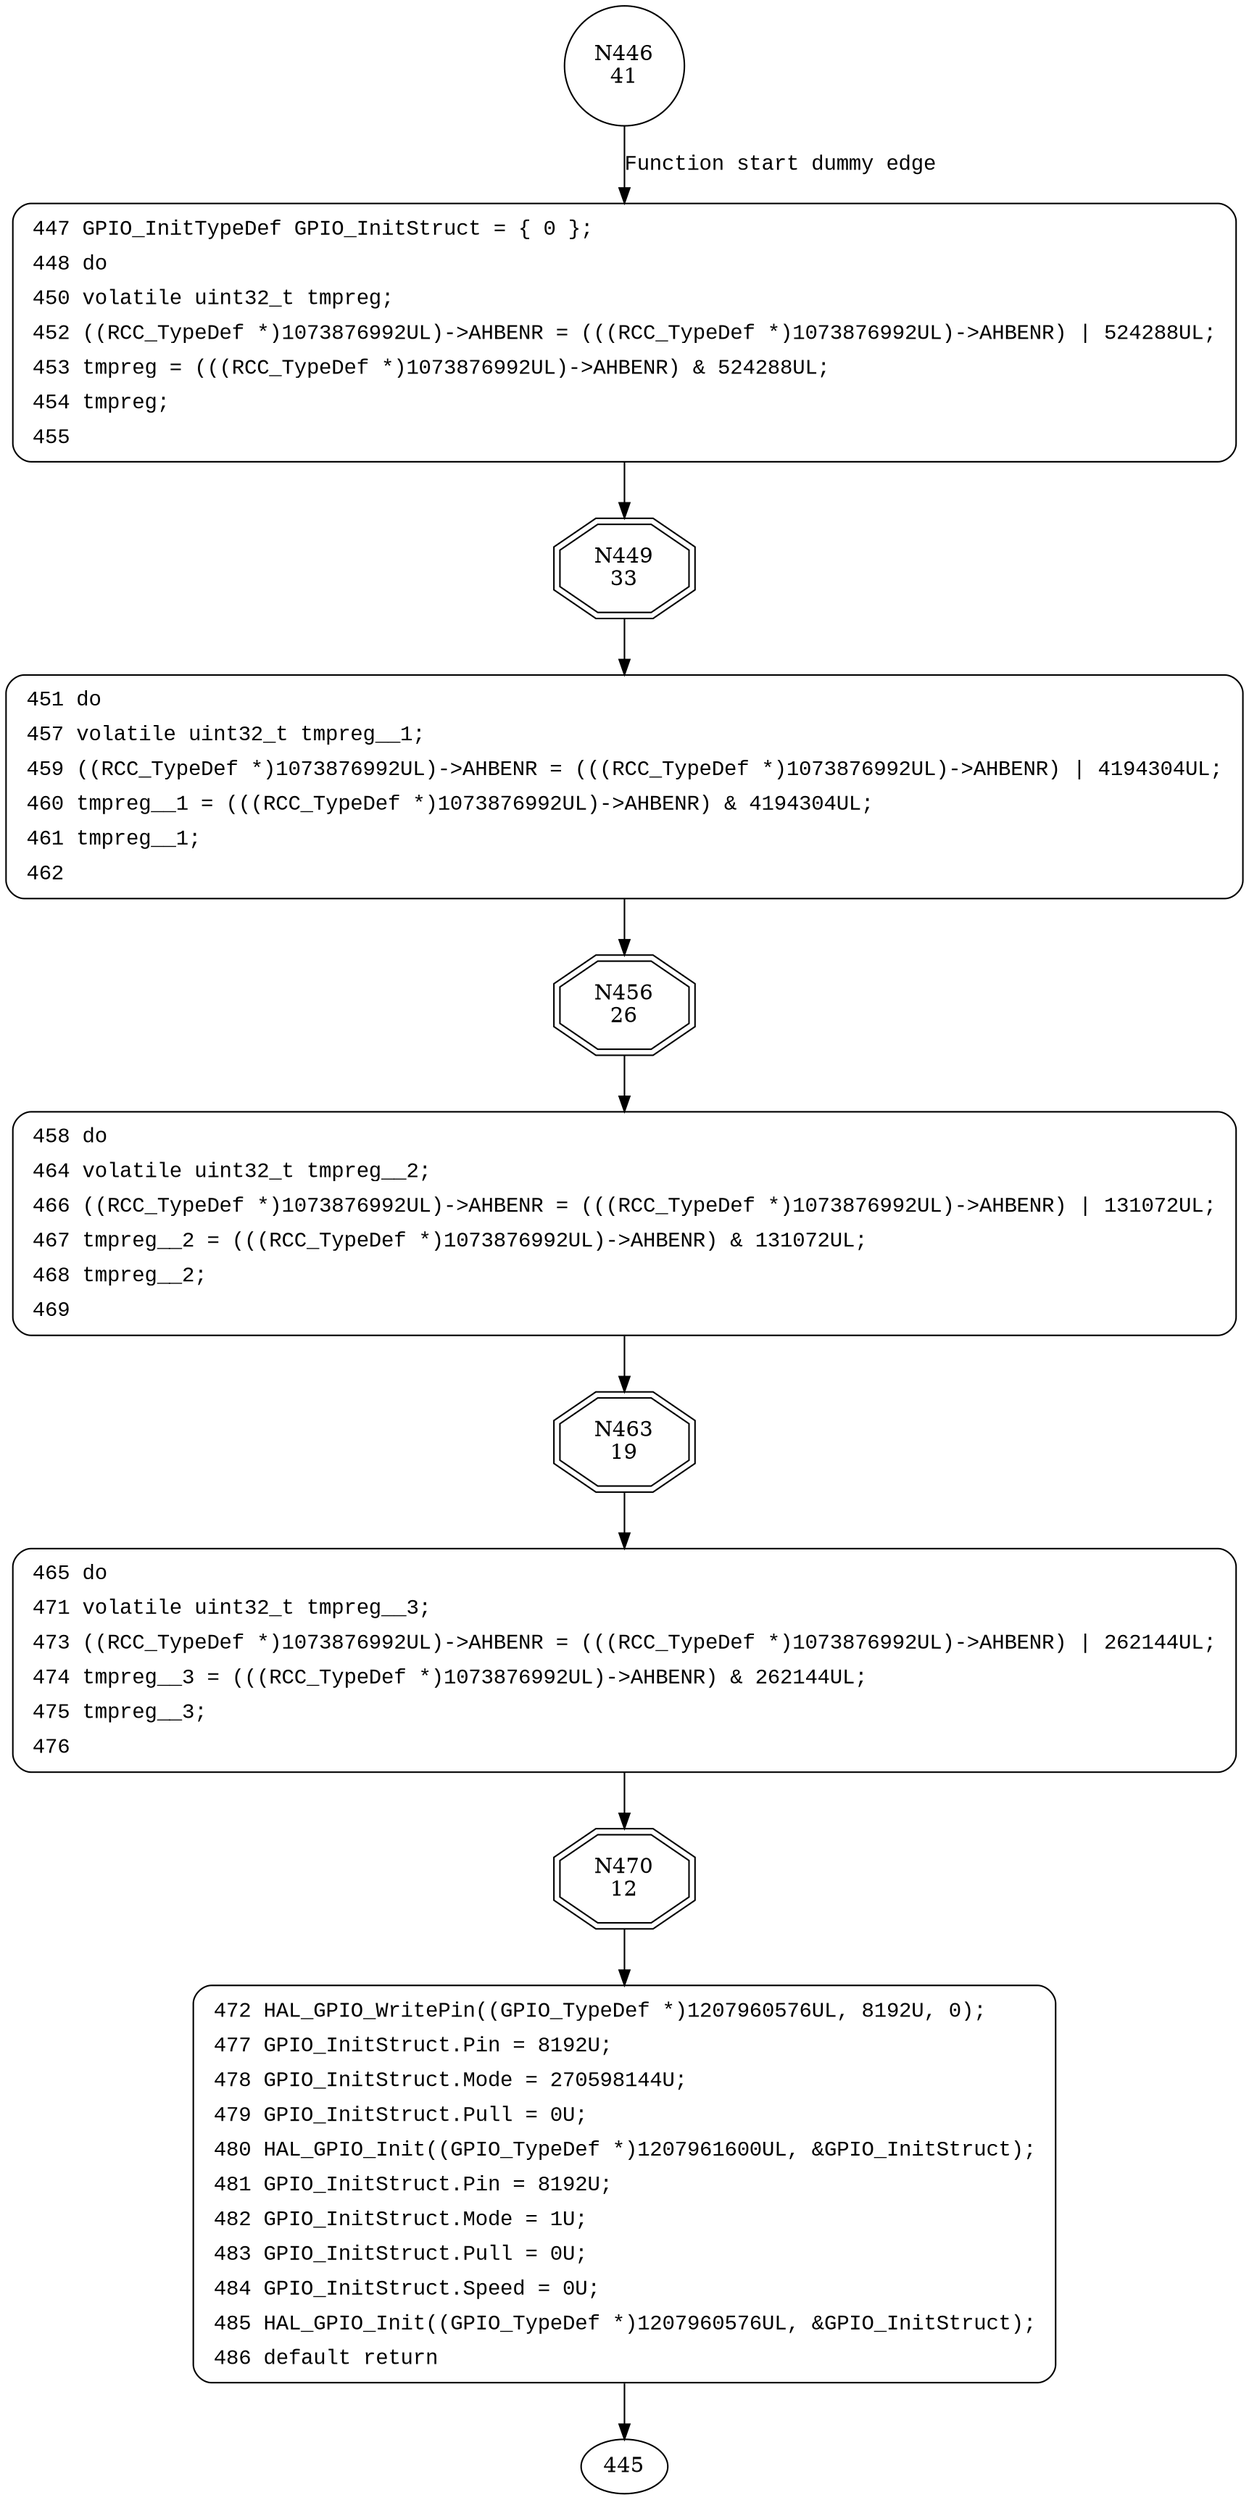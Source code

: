 digraph MX_GPIO_Init {
446 [shape="circle" label="N446\n41"]
447 [shape="circle" label="N447\n40"]
449 [shape="doubleoctagon" label="N449\n33"]
451 [shape="circle" label="N451\n32"]
456 [shape="doubleoctagon" label="N456\n26"]
458 [shape="circle" label="N458\n25"]
463 [shape="doubleoctagon" label="N463\n19"]
465 [shape="circle" label="N465\n18"]
470 [shape="doubleoctagon" label="N470\n12"]
472 [shape="circle" label="N472\n11"]
447 [style="filled,bold" penwidth="1" fillcolor="white" fontname="Courier New" shape="Mrecord" label=<<table border="0" cellborder="0" cellpadding="3" bgcolor="white"><tr><td align="right">447</td><td align="left">GPIO_InitTypeDef GPIO_InitStruct = &#123; 0 &#125;;</td></tr><tr><td align="right">448</td><td align="left">do</td></tr><tr><td align="right">450</td><td align="left">volatile uint32_t tmpreg;</td></tr><tr><td align="right">452</td><td align="left">((RCC_TypeDef *)1073876992UL)-&gt;AHBENR = (((RCC_TypeDef *)1073876992UL)-&gt;AHBENR) &#124; 524288UL;</td></tr><tr><td align="right">453</td><td align="left">tmpreg = (((RCC_TypeDef *)1073876992UL)-&gt;AHBENR) &amp; 524288UL;</td></tr><tr><td align="right">454</td><td align="left">tmpreg;</td></tr><tr><td align="right">455</td><td align="left"></td></tr></table>>]
447 -> 449[label=""]
451 [style="filled,bold" penwidth="1" fillcolor="white" fontname="Courier New" shape="Mrecord" label=<<table border="0" cellborder="0" cellpadding="3" bgcolor="white"><tr><td align="right">451</td><td align="left">do</td></tr><tr><td align="right">457</td><td align="left">volatile uint32_t tmpreg__1;</td></tr><tr><td align="right">459</td><td align="left">((RCC_TypeDef *)1073876992UL)-&gt;AHBENR = (((RCC_TypeDef *)1073876992UL)-&gt;AHBENR) &#124; 4194304UL;</td></tr><tr><td align="right">460</td><td align="left">tmpreg__1 = (((RCC_TypeDef *)1073876992UL)-&gt;AHBENR) &amp; 4194304UL;</td></tr><tr><td align="right">461</td><td align="left">tmpreg__1;</td></tr><tr><td align="right">462</td><td align="left"></td></tr></table>>]
451 -> 456[label=""]
458 [style="filled,bold" penwidth="1" fillcolor="white" fontname="Courier New" shape="Mrecord" label=<<table border="0" cellborder="0" cellpadding="3" bgcolor="white"><tr><td align="right">458</td><td align="left">do</td></tr><tr><td align="right">464</td><td align="left">volatile uint32_t tmpreg__2;</td></tr><tr><td align="right">466</td><td align="left">((RCC_TypeDef *)1073876992UL)-&gt;AHBENR = (((RCC_TypeDef *)1073876992UL)-&gt;AHBENR) &#124; 131072UL;</td></tr><tr><td align="right">467</td><td align="left">tmpreg__2 = (((RCC_TypeDef *)1073876992UL)-&gt;AHBENR) &amp; 131072UL;</td></tr><tr><td align="right">468</td><td align="left">tmpreg__2;</td></tr><tr><td align="right">469</td><td align="left"></td></tr></table>>]
458 -> 463[label=""]
465 [style="filled,bold" penwidth="1" fillcolor="white" fontname="Courier New" shape="Mrecord" label=<<table border="0" cellborder="0" cellpadding="3" bgcolor="white"><tr><td align="right">465</td><td align="left">do</td></tr><tr><td align="right">471</td><td align="left">volatile uint32_t tmpreg__3;</td></tr><tr><td align="right">473</td><td align="left">((RCC_TypeDef *)1073876992UL)-&gt;AHBENR = (((RCC_TypeDef *)1073876992UL)-&gt;AHBENR) &#124; 262144UL;</td></tr><tr><td align="right">474</td><td align="left">tmpreg__3 = (((RCC_TypeDef *)1073876992UL)-&gt;AHBENR) &amp; 262144UL;</td></tr><tr><td align="right">475</td><td align="left">tmpreg__3;</td></tr><tr><td align="right">476</td><td align="left"></td></tr></table>>]
465 -> 470[label=""]
472 [style="filled,bold" penwidth="1" fillcolor="white" fontname="Courier New" shape="Mrecord" label=<<table border="0" cellborder="0" cellpadding="3" bgcolor="white"><tr><td align="right">472</td><td align="left">HAL_GPIO_WritePin((GPIO_TypeDef *)1207960576UL, 8192U, 0);</td></tr><tr><td align="right">477</td><td align="left">GPIO_InitStruct.Pin = 8192U;</td></tr><tr><td align="right">478</td><td align="left">GPIO_InitStruct.Mode = 270598144U;</td></tr><tr><td align="right">479</td><td align="left">GPIO_InitStruct.Pull = 0U;</td></tr><tr><td align="right">480</td><td align="left">HAL_GPIO_Init((GPIO_TypeDef *)1207961600UL, &amp;GPIO_InitStruct);</td></tr><tr><td align="right">481</td><td align="left">GPIO_InitStruct.Pin = 8192U;</td></tr><tr><td align="right">482</td><td align="left">GPIO_InitStruct.Mode = 1U;</td></tr><tr><td align="right">483</td><td align="left">GPIO_InitStruct.Pull = 0U;</td></tr><tr><td align="right">484</td><td align="left">GPIO_InitStruct.Speed = 0U;</td></tr><tr><td align="right">485</td><td align="left">HAL_GPIO_Init((GPIO_TypeDef *)1207960576UL, &amp;GPIO_InitStruct);</td></tr><tr><td align="right">486</td><td align="left">default return</td></tr></table>>]
472 -> 445[label=""]
446 -> 447 [label="Function start dummy edge" fontname="Courier New"]
449 -> 451 [label="" fontname="Courier New"]
456 -> 458 [label="" fontname="Courier New"]
463 -> 465 [label="" fontname="Courier New"]
470 -> 472 [label="" fontname="Courier New"]
}